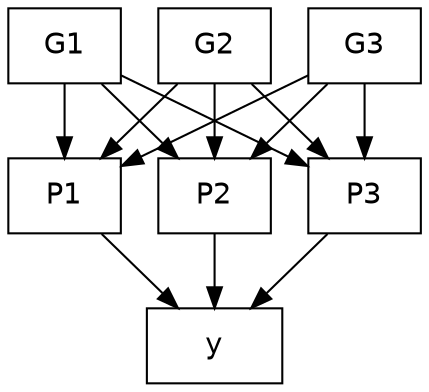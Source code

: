 digraph PGS {
  graph [overlap = true, fontsize = 10]
  node [shape = box, fontname = Helvetica]
  G1; G2; G3; P1; P2; P3

  node [shape = box,  fixedsize = true,  width = 0.9]
  y

  G1->P1 G1->P2 G1->P3
  G2->P1 G2->P2 G2->P3
  G3->P1 G3->P2 G3->P3
  P1->y P2->y P3->y
}

